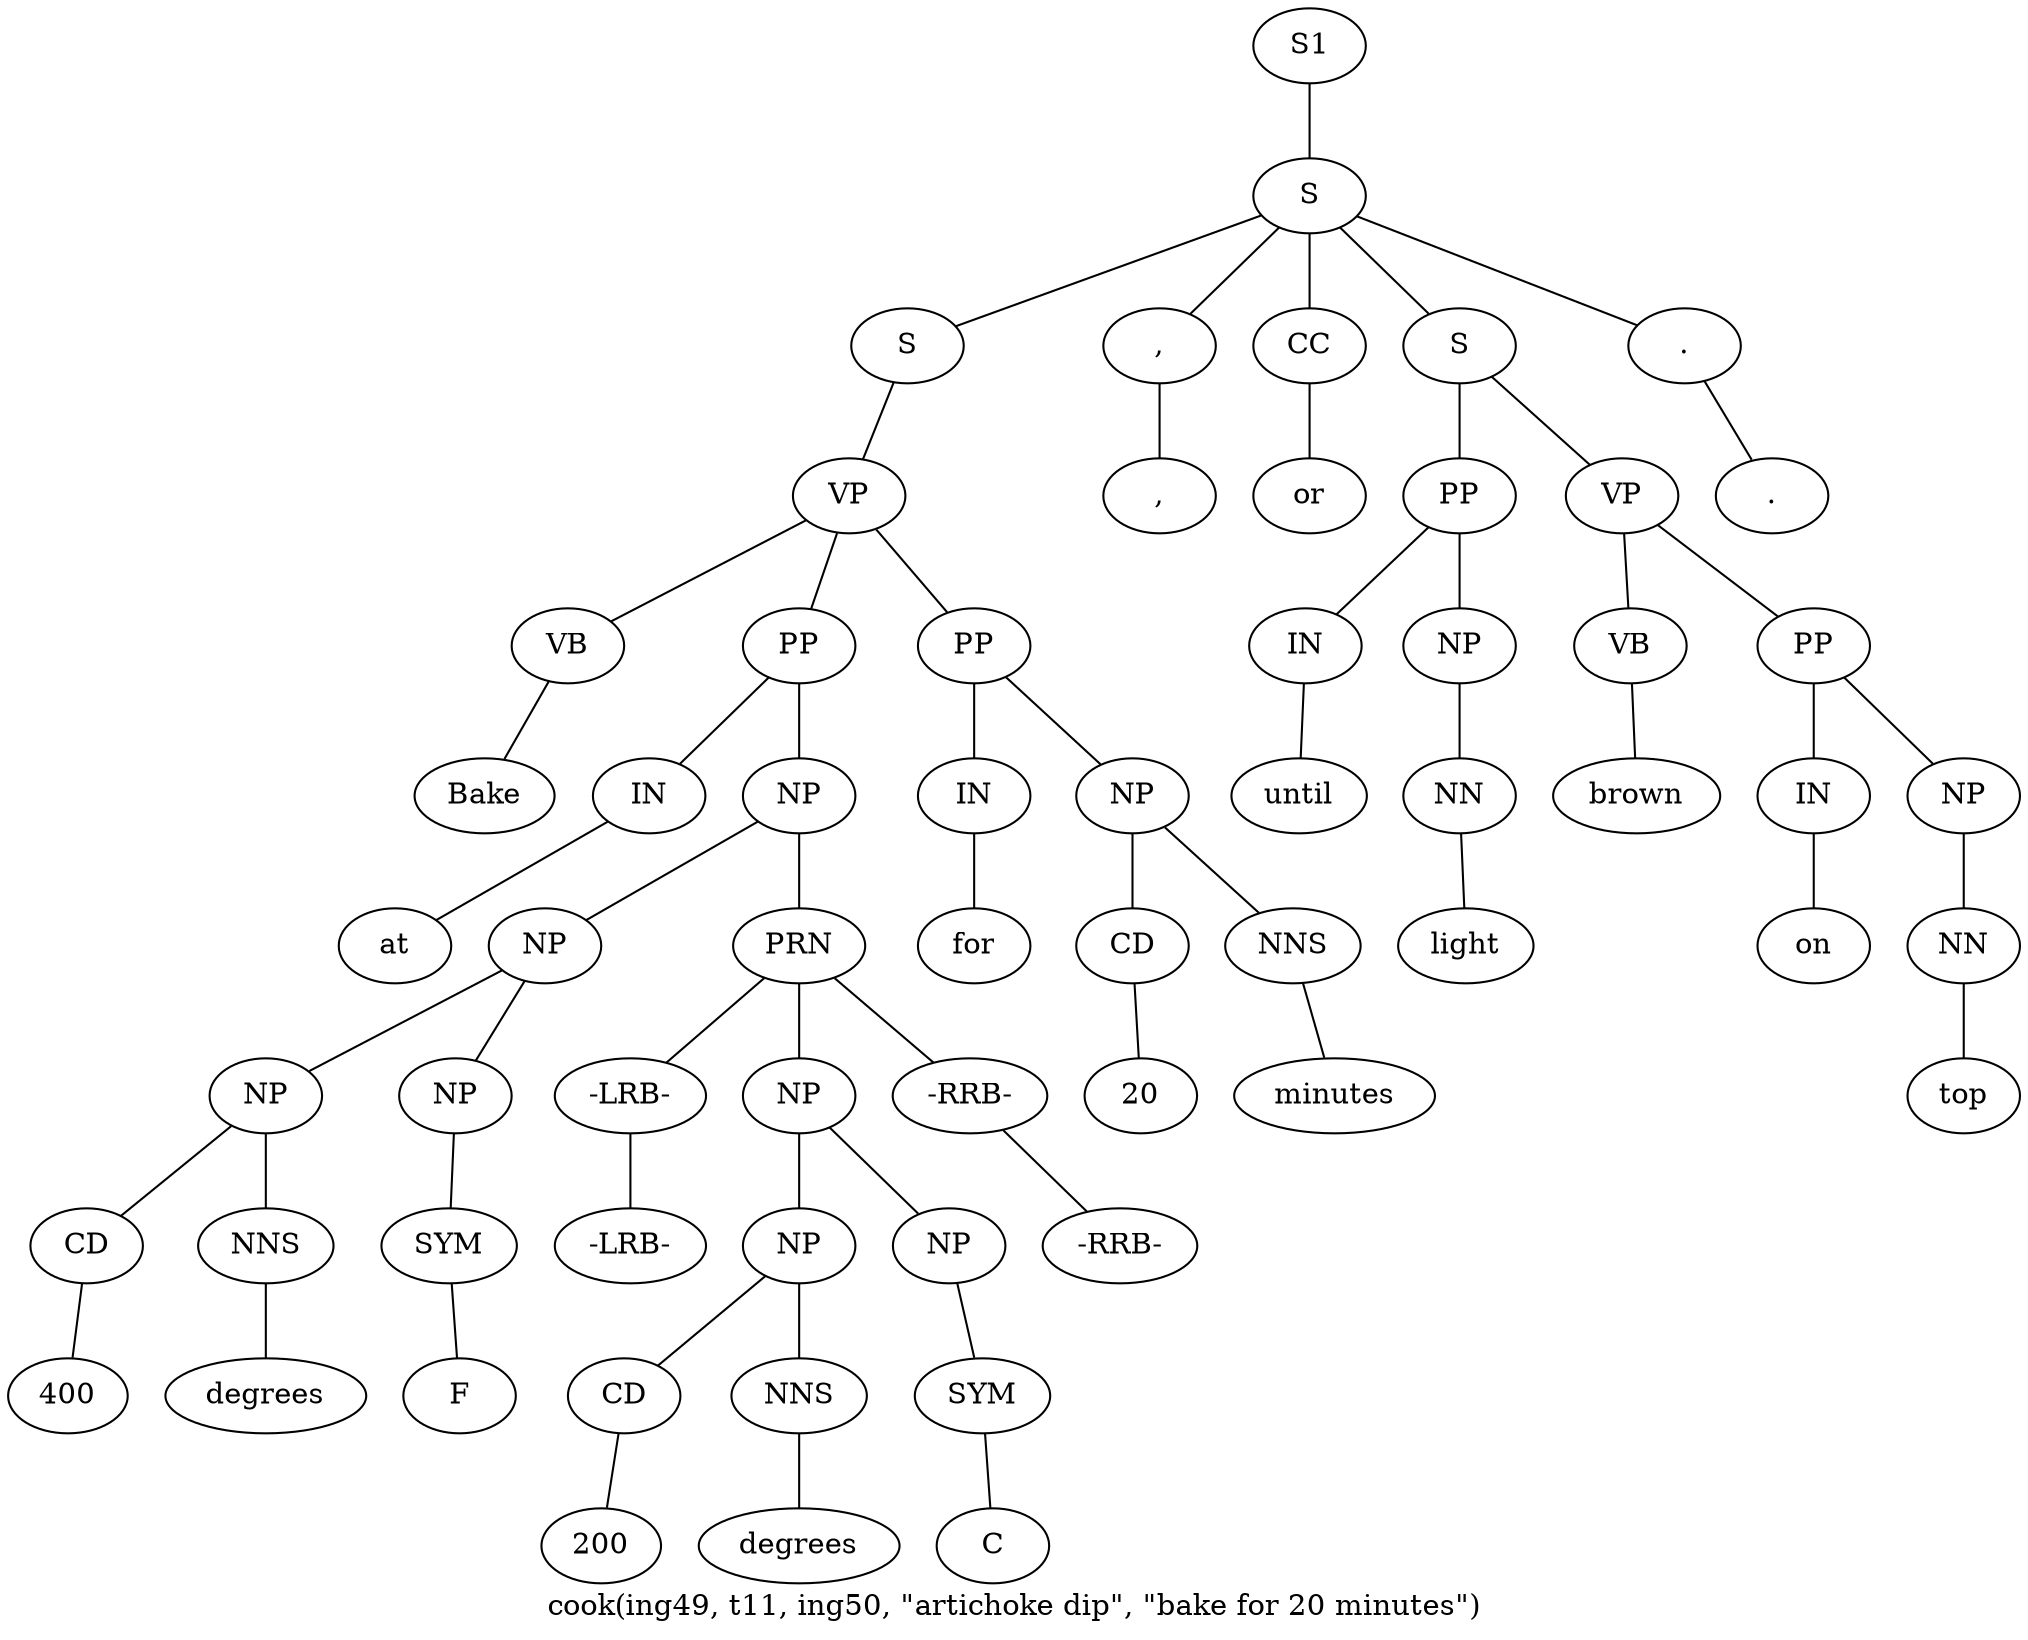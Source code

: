 graph SyntaxGraph {
	label = "cook(ing49, t11, ing50, \"artichoke dip\", \"bake for 20 minutes\")";
	Node0 [label="S1"];
	Node1 [label="S"];
	Node2 [label="S"];
	Node3 [label="VP"];
	Node4 [label="VB"];
	Node5 [label="Bake"];
	Node6 [label="PP"];
	Node7 [label="IN"];
	Node8 [label="at"];
	Node9 [label="NP"];
	Node10 [label="NP"];
	Node11 [label="NP"];
	Node12 [label="CD"];
	Node13 [label="400"];
	Node14 [label="NNS"];
	Node15 [label="degrees"];
	Node16 [label="NP"];
	Node17 [label="SYM"];
	Node18 [label="F"];
	Node19 [label="PRN"];
	Node20 [label="-LRB-"];
	Node21 [label="-LRB-"];
	Node22 [label="NP"];
	Node23 [label="NP"];
	Node24 [label="CD"];
	Node25 [label="200"];
	Node26 [label="NNS"];
	Node27 [label="degrees"];
	Node28 [label="NP"];
	Node29 [label="SYM"];
	Node30 [label="C"];
	Node31 [label="-RRB-"];
	Node32 [label="-RRB-"];
	Node33 [label="PP"];
	Node34 [label="IN"];
	Node35 [label="for"];
	Node36 [label="NP"];
	Node37 [label="CD"];
	Node38 [label="20"];
	Node39 [label="NNS"];
	Node40 [label="minutes"];
	Node41 [label=","];
	Node42 [label=","];
	Node43 [label="CC"];
	Node44 [label="or"];
	Node45 [label="S"];
	Node46 [label="PP"];
	Node47 [label="IN"];
	Node48 [label="until"];
	Node49 [label="NP"];
	Node50 [label="NN"];
	Node51 [label="light"];
	Node52 [label="VP"];
	Node53 [label="VB"];
	Node54 [label="brown"];
	Node55 [label="PP"];
	Node56 [label="IN"];
	Node57 [label="on"];
	Node58 [label="NP"];
	Node59 [label="NN"];
	Node60 [label="top"];
	Node61 [label="."];
	Node62 [label="."];

	Node0 -- Node1;
	Node1 -- Node2;
	Node1 -- Node41;
	Node1 -- Node43;
	Node1 -- Node45;
	Node1 -- Node61;
	Node2 -- Node3;
	Node3 -- Node4;
	Node3 -- Node6;
	Node3 -- Node33;
	Node4 -- Node5;
	Node6 -- Node7;
	Node6 -- Node9;
	Node7 -- Node8;
	Node9 -- Node10;
	Node9 -- Node19;
	Node10 -- Node11;
	Node10 -- Node16;
	Node11 -- Node12;
	Node11 -- Node14;
	Node12 -- Node13;
	Node14 -- Node15;
	Node16 -- Node17;
	Node17 -- Node18;
	Node19 -- Node20;
	Node19 -- Node22;
	Node19 -- Node31;
	Node20 -- Node21;
	Node22 -- Node23;
	Node22 -- Node28;
	Node23 -- Node24;
	Node23 -- Node26;
	Node24 -- Node25;
	Node26 -- Node27;
	Node28 -- Node29;
	Node29 -- Node30;
	Node31 -- Node32;
	Node33 -- Node34;
	Node33 -- Node36;
	Node34 -- Node35;
	Node36 -- Node37;
	Node36 -- Node39;
	Node37 -- Node38;
	Node39 -- Node40;
	Node41 -- Node42;
	Node43 -- Node44;
	Node45 -- Node46;
	Node45 -- Node52;
	Node46 -- Node47;
	Node46 -- Node49;
	Node47 -- Node48;
	Node49 -- Node50;
	Node50 -- Node51;
	Node52 -- Node53;
	Node52 -- Node55;
	Node53 -- Node54;
	Node55 -- Node56;
	Node55 -- Node58;
	Node56 -- Node57;
	Node58 -- Node59;
	Node59 -- Node60;
	Node61 -- Node62;
}